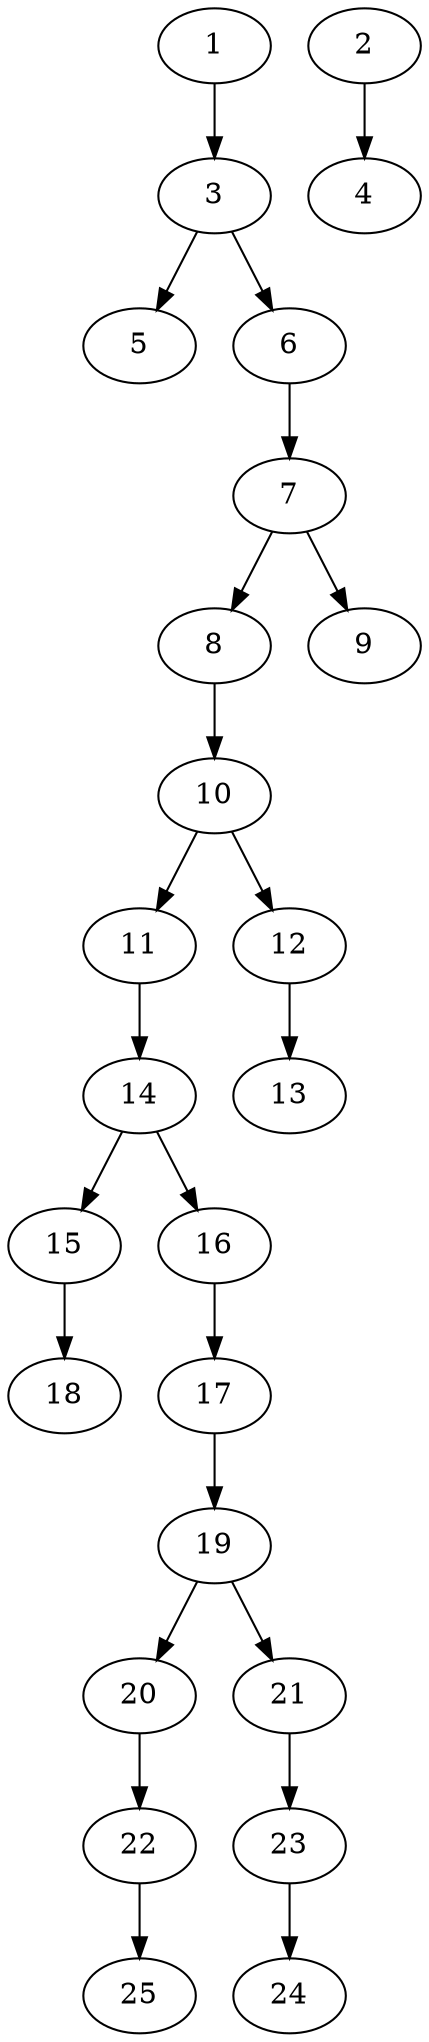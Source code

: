 // DAG automatically generated by daggen at Thu Oct  3 14:00:39 2019
// ./daggen --dot -n 25 --ccr 0.4 --fat 0.3 --regular 0.5 --density 0.5 --mindata 5242880 --maxdata 52428800 
digraph G {
  1 [size="32640000", alpha="0.08", expect_size="13056000"] 
  1 -> 3 [size ="13056000"]
  2 [size="122567680", alpha="0.11", expect_size="49027072"] 
  2 -> 4 [size ="49027072"]
  3 [size="122741760", alpha="0.08", expect_size="49096704"] 
  3 -> 5 [size ="49096704"]
  3 -> 6 [size ="49096704"]
  4 [size="96860160", alpha="0.04", expect_size="38744064"] 
  5 [size="130992640", alpha="0.07", expect_size="52397056"] 
  6 [size="87344640", alpha="0.20", expect_size="34937856"] 
  6 -> 7 [size ="34937856"]
  7 [size="69199360", alpha="0.06", expect_size="27679744"] 
  7 -> 8 [size ="27679744"]
  7 -> 9 [size ="27679744"]
  8 [size="29777920", alpha="0.05", expect_size="11911168"] 
  8 -> 10 [size ="11911168"]
  9 [size="13839360", alpha="0.17", expect_size="5535744"] 
  10 [size="47664640", alpha="0.17", expect_size="19065856"] 
  10 -> 11 [size ="19065856"]
  10 -> 12 [size ="19065856"]
  11 [size="27612160", alpha="0.03", expect_size="11044864"] 
  11 -> 14 [size ="11044864"]
  12 [size="73953280", alpha="0.06", expect_size="29581312"] 
  12 -> 13 [size ="29581312"]
  13 [size="21317120", alpha="0.07", expect_size="8526848"] 
  14 [size="69483520", alpha="0.20", expect_size="27793408"] 
  14 -> 15 [size ="27793408"]
  14 -> 16 [size ="27793408"]
  15 [size="93990400", alpha="0.06", expect_size="37596160"] 
  15 -> 18 [size ="37596160"]
  16 [size="20200960", alpha="0.17", expect_size="8080384"] 
  16 -> 17 [size ="8080384"]
  17 [size="20152320", alpha="0.02", expect_size="8060928"] 
  17 -> 19 [size ="8060928"]
  18 [size="53711360", alpha="0.15", expect_size="21484544"] 
  19 [size="84011520", alpha="0.06", expect_size="33604608"] 
  19 -> 20 [size ="33604608"]
  19 -> 21 [size ="33604608"]
  20 [size="68774400", alpha="0.14", expect_size="27509760"] 
  20 -> 22 [size ="27509760"]
  21 [size="48778240", alpha="0.05", expect_size="19511296"] 
  21 -> 23 [size ="19511296"]
  22 [size="64092160", alpha="0.14", expect_size="25636864"] 
  22 -> 25 [size ="25636864"]
  23 [size="96814080", alpha="0.02", expect_size="38725632"] 
  23 -> 24 [size ="38725632"]
  24 [size="22743040", alpha="0.05", expect_size="9097216"] 
  25 [size="21442560", alpha="0.07", expect_size="8577024"] 
}
